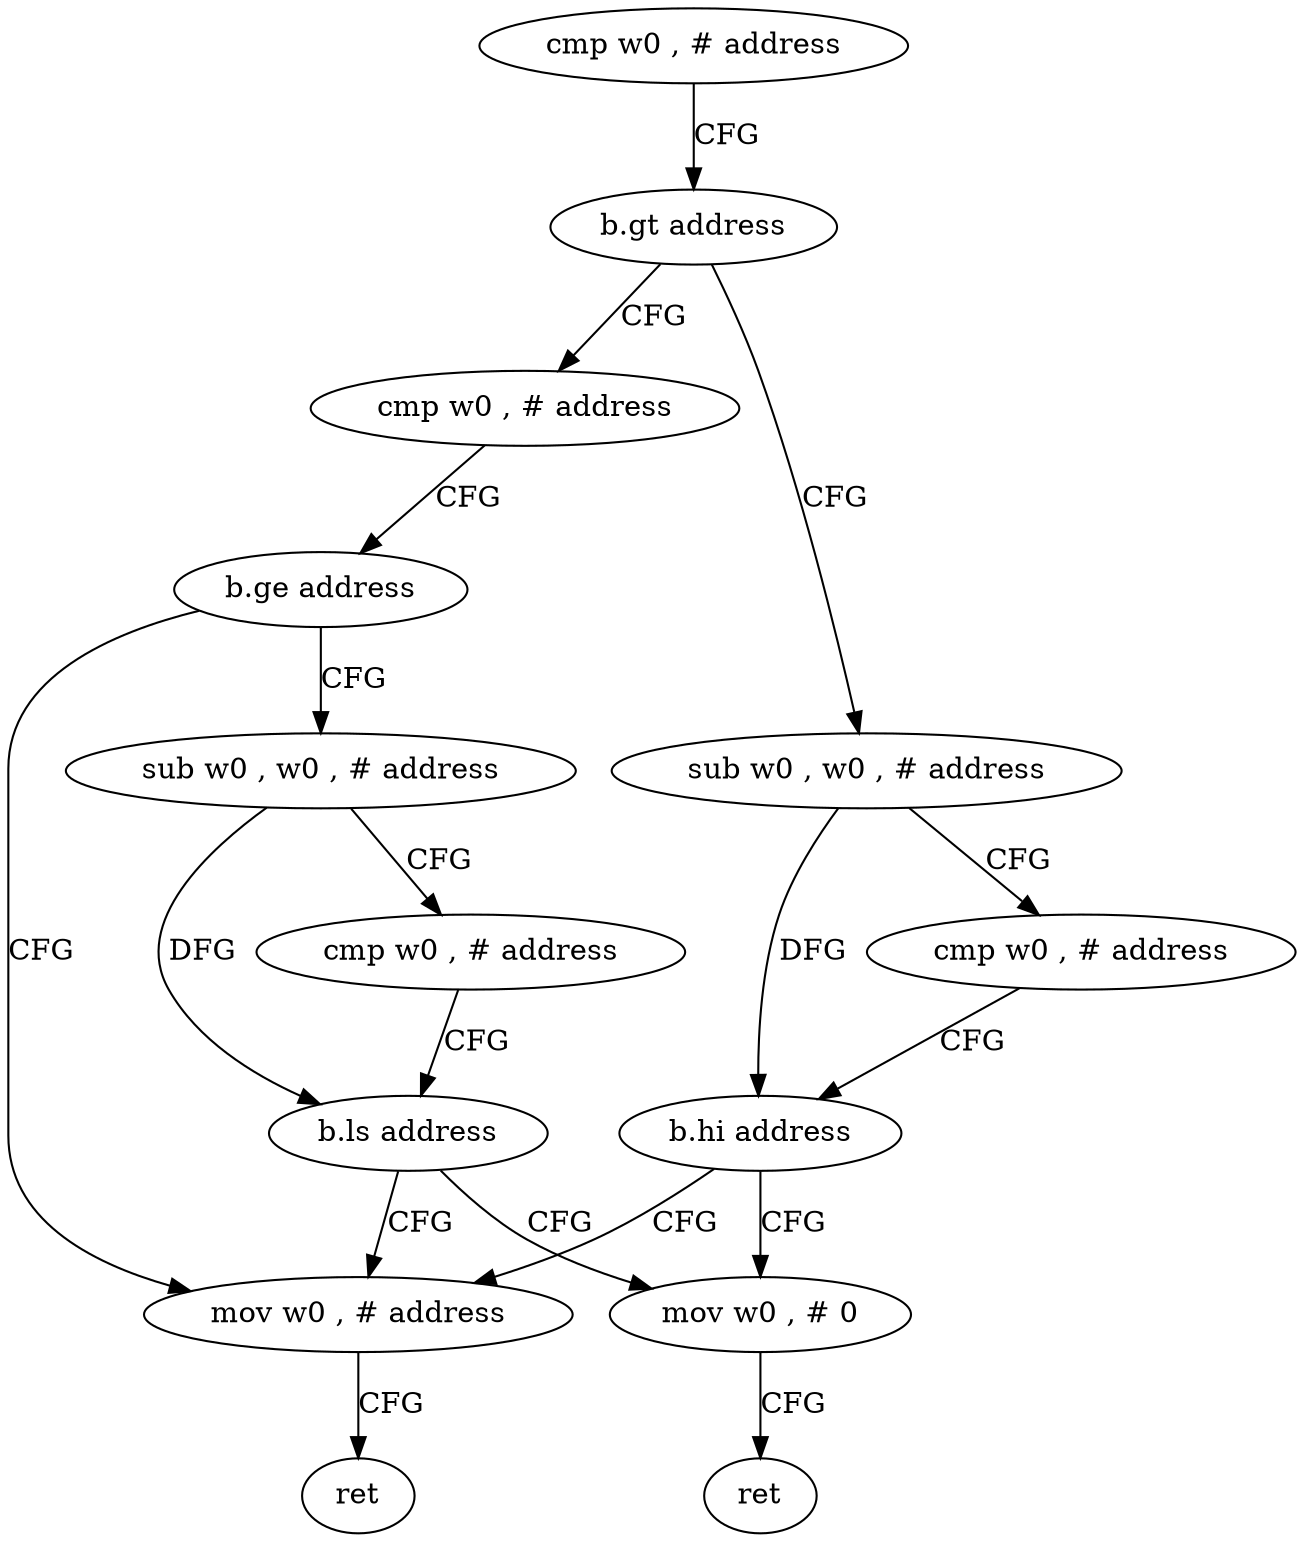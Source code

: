 digraph "func" {
"157712" [label = "cmp w0 , # address" ]
"157716" [label = "b.gt address" ]
"157748" [label = "sub w0 , w0 , # address" ]
"157720" [label = "cmp w0 , # address" ]
"157752" [label = "cmp w0 , # address" ]
"157756" [label = "b.hi address" ]
"157740" [label = "mov w0 , # 0" ]
"157760" [label = "mov w0 , # address" ]
"157724" [label = "b.ge address" ]
"157728" [label = "sub w0 , w0 , # address" ]
"157744" [label = "ret" ]
"157764" [label = "ret" ]
"157732" [label = "cmp w0 , # address" ]
"157736" [label = "b.ls address" ]
"157712" -> "157716" [ label = "CFG" ]
"157716" -> "157748" [ label = "CFG" ]
"157716" -> "157720" [ label = "CFG" ]
"157748" -> "157752" [ label = "CFG" ]
"157748" -> "157756" [ label = "DFG" ]
"157720" -> "157724" [ label = "CFG" ]
"157752" -> "157756" [ label = "CFG" ]
"157756" -> "157740" [ label = "CFG" ]
"157756" -> "157760" [ label = "CFG" ]
"157740" -> "157744" [ label = "CFG" ]
"157760" -> "157764" [ label = "CFG" ]
"157724" -> "157760" [ label = "CFG" ]
"157724" -> "157728" [ label = "CFG" ]
"157728" -> "157732" [ label = "CFG" ]
"157728" -> "157736" [ label = "DFG" ]
"157732" -> "157736" [ label = "CFG" ]
"157736" -> "157760" [ label = "CFG" ]
"157736" -> "157740" [ label = "CFG" ]
}
